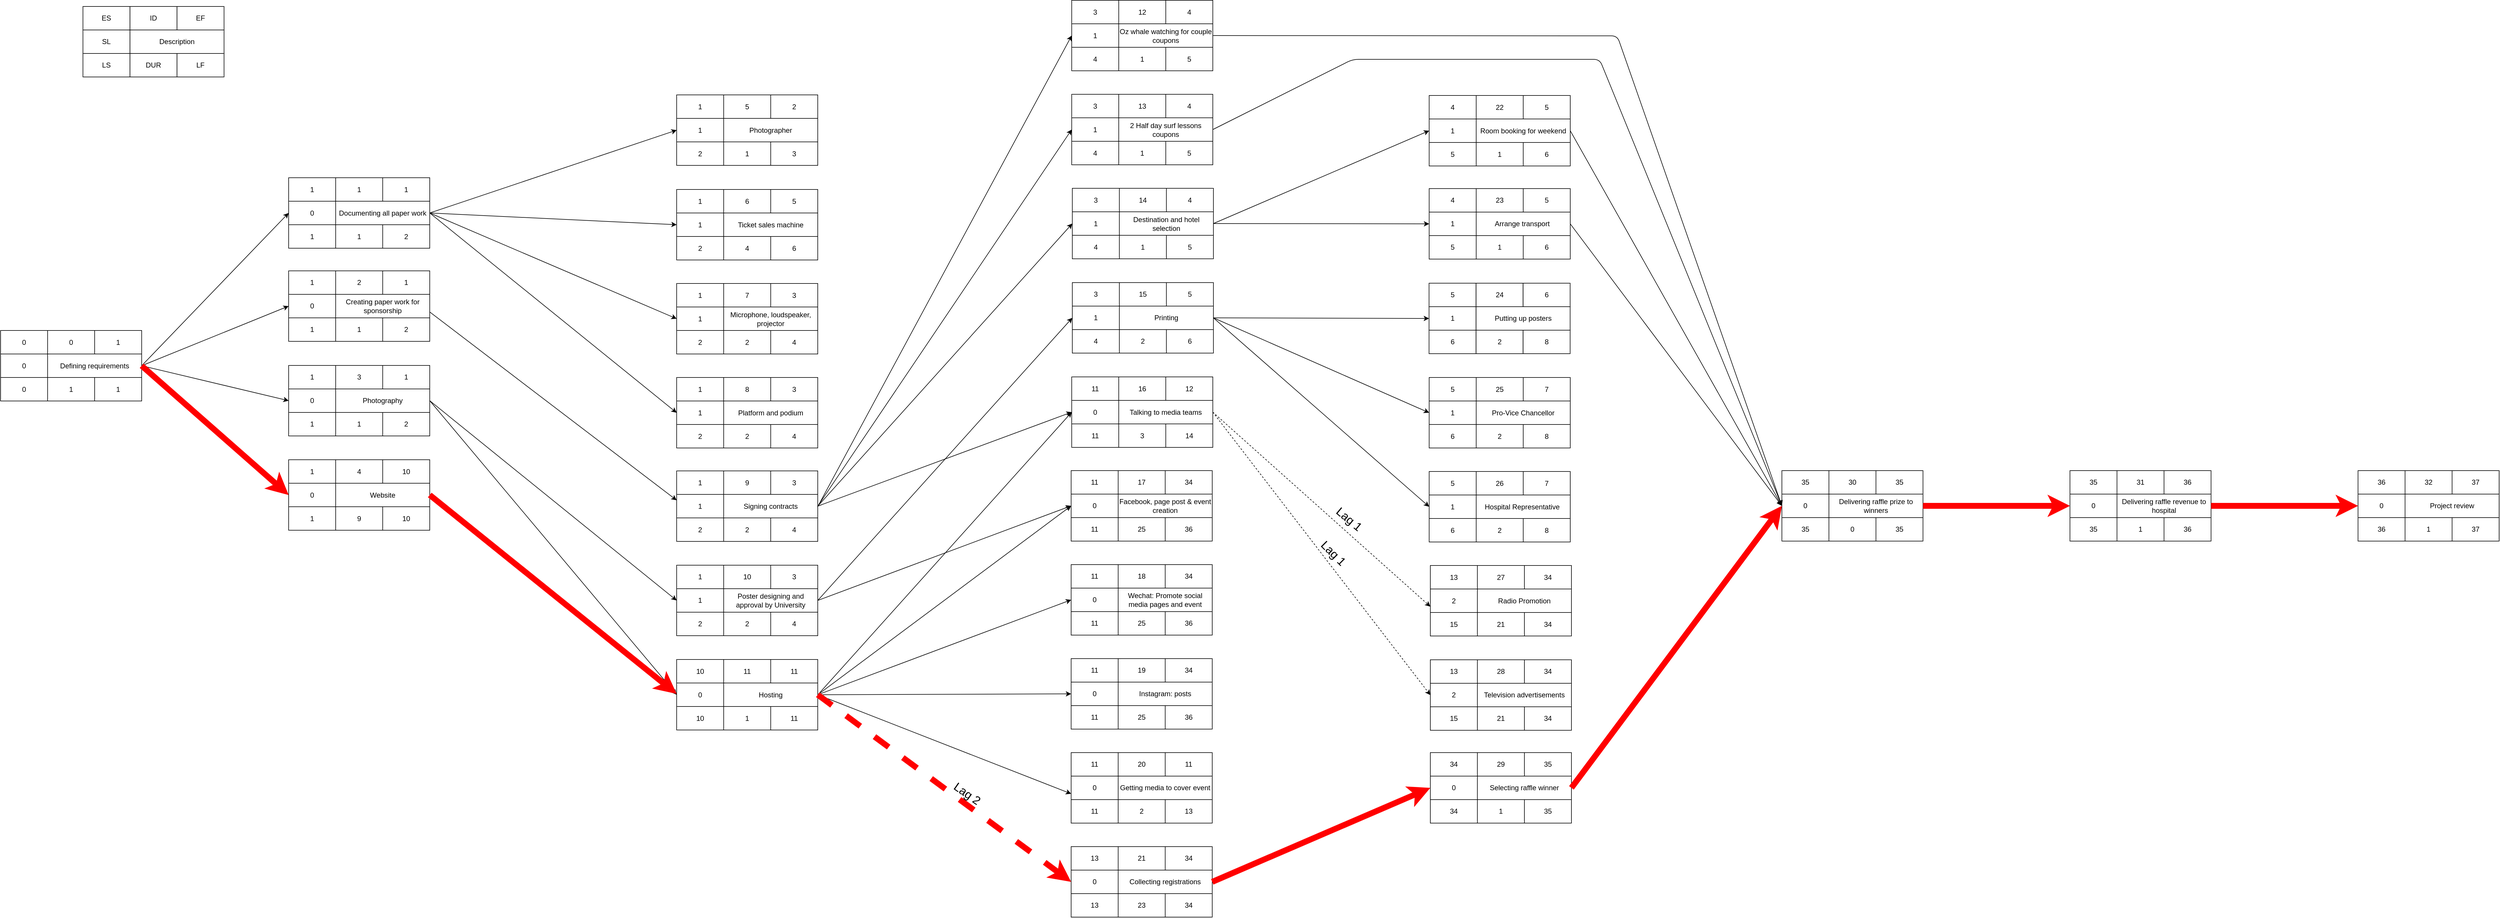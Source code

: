 <mxfile version="10.9.8" type="device"><diagram id="mqHCY33HdIa9-3-HPoFN" name="Page-1"><mxGraphModel dx="8020" dy="4517" grid="1" gridSize="10" guides="1" tooltips="1" connect="1" arrows="1" fold="1" page="1" pageScale="1" pageWidth="1100" pageHeight="850" math="0" shadow="0"><root><mxCell id="0"/><mxCell id="1" parent="0"/><mxCell id="8QOYWgF5K3iKAqY24EWs-1" value="SL" style="rounded=0;whiteSpace=wrap;html=1;" parent="1" vertex="1"><mxGeometry x="-929.9" y="-550" width="80" height="40" as="geometry"/></mxCell><mxCell id="8QOYWgF5K3iKAqY24EWs-9" value="ES" style="rounded=0;whiteSpace=wrap;html=1;" parent="1" vertex="1"><mxGeometry x="-929.9" y="-590" width="80" height="40" as="geometry"/></mxCell><mxCell id="8QOYWgF5K3iKAqY24EWs-10" value="LS" style="rounded=0;whiteSpace=wrap;html=1;" parent="1" vertex="1"><mxGeometry x="-929.9" y="-510" width="80" height="40" as="geometry"/></mxCell><mxCell id="8QOYWgF5K3iKAqY24EWs-11" value="ID" style="rounded=0;whiteSpace=wrap;html=1;" parent="1" vertex="1"><mxGeometry x="-849.9" y="-590" width="80" height="40" as="geometry"/></mxCell><mxCell id="8QOYWgF5K3iKAqY24EWs-12" value="Description" style="rounded=0;whiteSpace=wrap;html=1;" parent="1" vertex="1"><mxGeometry x="-849.9" y="-550" width="160" height="40" as="geometry"/></mxCell><mxCell id="8QOYWgF5K3iKAqY24EWs-13" value="DUR" style="rounded=0;whiteSpace=wrap;html=1;" parent="1" vertex="1"><mxGeometry x="-849.9" y="-510" width="80" height="40" as="geometry"/></mxCell><mxCell id="8QOYWgF5K3iKAqY24EWs-14" value="LF" style="rounded=0;whiteSpace=wrap;html=1;" parent="1" vertex="1"><mxGeometry x="-769.9" y="-510" width="80" height="40" as="geometry"/></mxCell><mxCell id="8QOYWgF5K3iKAqY24EWs-16" value="EF" style="rounded=0;whiteSpace=wrap;html=1;" parent="1" vertex="1"><mxGeometry x="-769.9" y="-590" width="80" height="40" as="geometry"/></mxCell><mxCell id="8QOYWgF5K3iKAqY24EWs-20" value="0" style="rounded=0;whiteSpace=wrap;html=1;" parent="1" vertex="1"><mxGeometry x="-580" y="221.5" width="80" height="40" as="geometry"/></mxCell><mxCell id="8QOYWgF5K3iKAqY24EWs-21" value="1" style="rounded=0;whiteSpace=wrap;html=1;" parent="1" vertex="1"><mxGeometry x="-580" y="181.5" width="80" height="40" as="geometry"/></mxCell><mxCell id="8QOYWgF5K3iKAqY24EWs-22" value="1" style="rounded=0;whiteSpace=wrap;html=1;" parent="1" vertex="1"><mxGeometry x="-580" y="261.5" width="80" height="40" as="geometry"/></mxCell><mxCell id="8QOYWgF5K3iKAqY24EWs-23" value="4" style="rounded=0;whiteSpace=wrap;html=1;" parent="1" vertex="1"><mxGeometry x="-500" y="181.5" width="80" height="40" as="geometry"/></mxCell><mxCell id="8QOYWgF5K3iKAqY24EWs-24" value="Website" style="rounded=0;whiteSpace=wrap;html=1;" parent="1" vertex="1"><mxGeometry x="-500" y="221.5" width="160" height="40" as="geometry"/></mxCell><mxCell id="8QOYWgF5K3iKAqY24EWs-25" value="9" style="rounded=0;whiteSpace=wrap;html=1;" parent="1" vertex="1"><mxGeometry x="-500" y="261.5" width="80" height="40" as="geometry"/></mxCell><mxCell id="8QOYWgF5K3iKAqY24EWs-26" value="10" style="rounded=0;whiteSpace=wrap;html=1;" parent="1" vertex="1"><mxGeometry x="-420" y="261.5" width="80" height="40" as="geometry"/></mxCell><mxCell id="8QOYWgF5K3iKAqY24EWs-27" value="10" style="rounded=0;whiteSpace=wrap;html=1;" parent="1" vertex="1"><mxGeometry x="-420" y="181.5" width="80" height="40" as="geometry"/></mxCell><mxCell id="8QOYWgF5K3iKAqY24EWs-28" value="0" style="rounded=0;whiteSpace=wrap;html=1;" parent="1" vertex="1"><mxGeometry x="-580" y="61" width="80" height="40" as="geometry"/></mxCell><mxCell id="8QOYWgF5K3iKAqY24EWs-29" value="1" style="rounded=0;whiteSpace=wrap;html=1;" parent="1" vertex="1"><mxGeometry x="-580" y="21" width="80" height="40" as="geometry"/></mxCell><mxCell id="8QOYWgF5K3iKAqY24EWs-30" value="1" style="rounded=0;whiteSpace=wrap;html=1;" parent="1" vertex="1"><mxGeometry x="-580" y="101" width="80" height="40" as="geometry"/></mxCell><mxCell id="8QOYWgF5K3iKAqY24EWs-31" value="3" style="rounded=0;whiteSpace=wrap;html=1;" parent="1" vertex="1"><mxGeometry x="-500" y="21" width="80" height="40" as="geometry"/></mxCell><mxCell id="8QOYWgF5K3iKAqY24EWs-32" value="Photography" style="rounded=0;whiteSpace=wrap;html=1;" parent="1" vertex="1"><mxGeometry x="-500" y="61" width="160" height="40" as="geometry"/></mxCell><mxCell id="8QOYWgF5K3iKAqY24EWs-33" value="1" style="rounded=0;whiteSpace=wrap;html=1;" parent="1" vertex="1"><mxGeometry x="-500" y="101" width="80" height="40" as="geometry"/></mxCell><mxCell id="8QOYWgF5K3iKAqY24EWs-34" value="2" style="rounded=0;whiteSpace=wrap;html=1;" parent="1" vertex="1"><mxGeometry x="-420" y="101" width="80" height="40" as="geometry"/></mxCell><mxCell id="8QOYWgF5K3iKAqY24EWs-35" value="1" style="rounded=0;whiteSpace=wrap;html=1;" parent="1" vertex="1"><mxGeometry x="-420" y="21" width="80" height="40" as="geometry"/></mxCell><mxCell id="8QOYWgF5K3iKAqY24EWs-36" value="0" style="rounded=0;whiteSpace=wrap;html=1;" parent="1" vertex="1"><mxGeometry x="80" y="561.5" width="80" height="40" as="geometry"/></mxCell><mxCell id="8QOYWgF5K3iKAqY24EWs-37" value="10" style="rounded=0;whiteSpace=wrap;html=1;" parent="1" vertex="1"><mxGeometry x="80" y="521.5" width="80" height="40" as="geometry"/></mxCell><mxCell id="8QOYWgF5K3iKAqY24EWs-38" value="10" style="rounded=0;whiteSpace=wrap;html=1;" parent="1" vertex="1"><mxGeometry x="80" y="601.5" width="80" height="40" as="geometry"/></mxCell><mxCell id="8QOYWgF5K3iKAqY24EWs-39" value="11" style="rounded=0;whiteSpace=wrap;html=1;" parent="1" vertex="1"><mxGeometry x="160" y="521.5" width="80" height="40" as="geometry"/></mxCell><mxCell id="8QOYWgF5K3iKAqY24EWs-40" value="Hosting" style="rounded=0;whiteSpace=wrap;html=1;" parent="1" vertex="1"><mxGeometry x="160" y="561.5" width="160" height="40" as="geometry"/></mxCell><mxCell id="8QOYWgF5K3iKAqY24EWs-41" value="1" style="rounded=0;whiteSpace=wrap;html=1;" parent="1" vertex="1"><mxGeometry x="160" y="601.5" width="80" height="40" as="geometry"/></mxCell><mxCell id="8QOYWgF5K3iKAqY24EWs-42" value="11" style="rounded=0;whiteSpace=wrap;html=1;" parent="1" vertex="1"><mxGeometry x="240" y="601.5" width="80" height="40" as="geometry"/></mxCell><mxCell id="8QOYWgF5K3iKAqY24EWs-43" value="11" style="rounded=0;whiteSpace=wrap;html=1;" parent="1" vertex="1"><mxGeometry x="240" y="521.5" width="80" height="40" as="geometry"/></mxCell><mxCell id="8QOYWgF5K3iKAqY24EWs-47" value="1" style="rounded=0;whiteSpace=wrap;html=1;" parent="1" vertex="1"><mxGeometry x="80" y="401" width="80" height="40" as="geometry"/></mxCell><mxCell id="8QOYWgF5K3iKAqY24EWs-48" value="1" style="rounded=0;whiteSpace=wrap;html=1;" parent="1" vertex="1"><mxGeometry x="80" y="361" width="80" height="40" as="geometry"/></mxCell><mxCell id="8QOYWgF5K3iKAqY24EWs-49" value="2" style="rounded=0;whiteSpace=wrap;html=1;" parent="1" vertex="1"><mxGeometry x="80" y="441" width="80" height="40" as="geometry"/></mxCell><mxCell id="8QOYWgF5K3iKAqY24EWs-50" value="10" style="rounded=0;whiteSpace=wrap;html=1;" parent="1" vertex="1"><mxGeometry x="160" y="361" width="80" height="40" as="geometry"/></mxCell><mxCell id="8QOYWgF5K3iKAqY24EWs-51" value="Poster designing and approval by University" style="rounded=0;whiteSpace=wrap;html=1;" parent="1" vertex="1"><mxGeometry x="160" y="401" width="160" height="40" as="geometry"/></mxCell><mxCell id="8QOYWgF5K3iKAqY24EWs-52" value="2" style="rounded=0;whiteSpace=wrap;html=1;" parent="1" vertex="1"><mxGeometry x="160" y="441" width="80" height="40" as="geometry"/></mxCell><mxCell id="8QOYWgF5K3iKAqY24EWs-53" value="4" style="rounded=0;whiteSpace=wrap;html=1;" parent="1" vertex="1"><mxGeometry x="240" y="441" width="80" height="40" as="geometry"/></mxCell><mxCell id="8QOYWgF5K3iKAqY24EWs-54" value="3" style="rounded=0;whiteSpace=wrap;html=1;" parent="1" vertex="1"><mxGeometry x="240" y="361" width="80" height="40" as="geometry"/></mxCell><mxCell id="8QOYWgF5K3iKAqY24EWs-57" value="1" style="rounded=0;whiteSpace=wrap;html=1;" parent="1" vertex="1"><mxGeometry x="753" y="-80" width="80" height="40" as="geometry"/></mxCell><mxCell id="8QOYWgF5K3iKAqY24EWs-58" value="3" style="rounded=0;whiteSpace=wrap;html=1;" parent="1" vertex="1"><mxGeometry x="753" y="-120" width="80" height="40" as="geometry"/></mxCell><mxCell id="8QOYWgF5K3iKAqY24EWs-59" value="4" style="rounded=0;whiteSpace=wrap;html=1;" parent="1" vertex="1"><mxGeometry x="753" y="-40" width="80" height="40" as="geometry"/></mxCell><mxCell id="8QOYWgF5K3iKAqY24EWs-60" value="15" style="rounded=0;whiteSpace=wrap;html=1;" parent="1" vertex="1"><mxGeometry x="833" y="-120" width="80" height="40" as="geometry"/></mxCell><mxCell id="8QOYWgF5K3iKAqY24EWs-61" value="Printing" style="rounded=0;whiteSpace=wrap;html=1;" parent="1" vertex="1"><mxGeometry x="833" y="-80" width="160" height="40" as="geometry"/></mxCell><mxCell id="8QOYWgF5K3iKAqY24EWs-62" value="2" style="rounded=0;whiteSpace=wrap;html=1;" parent="1" vertex="1"><mxGeometry x="833" y="-40" width="80" height="40" as="geometry"/></mxCell><mxCell id="8QOYWgF5K3iKAqY24EWs-63" value="6" style="rounded=0;whiteSpace=wrap;html=1;" parent="1" vertex="1"><mxGeometry x="913" y="-40" width="80" height="40" as="geometry"/></mxCell><mxCell id="8QOYWgF5K3iKAqY24EWs-64" value="5" style="rounded=0;whiteSpace=wrap;html=1;" parent="1" vertex="1"><mxGeometry x="913" y="-120" width="80" height="40" as="geometry"/></mxCell><mxCell id="8QOYWgF5K3iKAqY24EWs-69" value="" style="endArrow=classic;html=1;exitX=1;exitY=0.5;exitDx=0;exitDy=0;entryX=0;entryY=0.5;entryDx=0;entryDy=0;" parent="1" source="8QOYWgF5K3iKAqY24EWs-32" target="8QOYWgF5K3iKAqY24EWs-36" edge="1"><mxGeometry width="50" height="50" relative="1" as="geometry"><mxPoint x="-200" y="390" as="sourcePoint"/><mxPoint x="-150" y="340" as="targetPoint"/></mxGeometry></mxCell><mxCell id="8QOYWgF5K3iKAqY24EWs-70" value="1" style="rounded=0;whiteSpace=wrap;html=1;" parent="1" vertex="1"><mxGeometry x="1359.8" y="-79" width="80" height="40" as="geometry"/></mxCell><mxCell id="8QOYWgF5K3iKAqY24EWs-71" value="5" style="rounded=0;whiteSpace=wrap;html=1;" parent="1" vertex="1"><mxGeometry x="1359.8" y="-119" width="80" height="40" as="geometry"/></mxCell><mxCell id="8QOYWgF5K3iKAqY24EWs-72" value="6" style="rounded=0;whiteSpace=wrap;html=1;" parent="1" vertex="1"><mxGeometry x="1359.8" y="-39" width="80" height="40" as="geometry"/></mxCell><mxCell id="8QOYWgF5K3iKAqY24EWs-73" value="24" style="rounded=0;whiteSpace=wrap;html=1;" parent="1" vertex="1"><mxGeometry x="1439.8" y="-119" width="80" height="40" as="geometry"/></mxCell><mxCell id="8QOYWgF5K3iKAqY24EWs-74" value="Putting up posters" style="rounded=0;whiteSpace=wrap;html=1;" parent="1" vertex="1"><mxGeometry x="1439.8" y="-79" width="160" height="40" as="geometry"/></mxCell><mxCell id="8QOYWgF5K3iKAqY24EWs-75" value="2" style="rounded=0;whiteSpace=wrap;html=1;" parent="1" vertex="1"><mxGeometry x="1439.8" y="-39" width="80" height="40" as="geometry"/></mxCell><mxCell id="8QOYWgF5K3iKAqY24EWs-76" value="8" style="rounded=0;whiteSpace=wrap;html=1;" parent="1" vertex="1"><mxGeometry x="1519.8" y="-39" width="80" height="40" as="geometry"/></mxCell><mxCell id="8QOYWgF5K3iKAqY24EWs-77" value="6" style="rounded=0;whiteSpace=wrap;html=1;" parent="1" vertex="1"><mxGeometry x="1519.8" y="-119" width="80" height="40" as="geometry"/></mxCell><mxCell id="8QOYWgF5K3iKAqY24EWs-95" value="0" style="rounded=0;whiteSpace=wrap;html=1;" parent="1" vertex="1"><mxGeometry x="751" y="240" width="80" height="40" as="geometry"/></mxCell><mxCell id="8QOYWgF5K3iKAqY24EWs-96" value="11" style="rounded=0;whiteSpace=wrap;html=1;" parent="1" vertex="1"><mxGeometry x="751" y="200" width="80" height="40" as="geometry"/></mxCell><mxCell id="8QOYWgF5K3iKAqY24EWs-97" value="11" style="rounded=0;whiteSpace=wrap;html=1;" parent="1" vertex="1"><mxGeometry x="751" y="280" width="80" height="40" as="geometry"/></mxCell><mxCell id="8QOYWgF5K3iKAqY24EWs-98" value="17" style="rounded=0;whiteSpace=wrap;html=1;" parent="1" vertex="1"><mxGeometry x="831" y="200" width="80" height="40" as="geometry"/></mxCell><mxCell id="8QOYWgF5K3iKAqY24EWs-99" value="Facebook, page post &amp;amp; event creation" style="rounded=0;whiteSpace=wrap;html=1;" parent="1" vertex="1"><mxGeometry x="831" y="240" width="160" height="40" as="geometry"/></mxCell><mxCell id="8QOYWgF5K3iKAqY24EWs-100" value="25" style="rounded=0;whiteSpace=wrap;html=1;" parent="1" vertex="1"><mxGeometry x="831" y="280" width="80" height="40" as="geometry"/></mxCell><mxCell id="8QOYWgF5K3iKAqY24EWs-101" value="36" style="rounded=0;whiteSpace=wrap;html=1;" parent="1" vertex="1"><mxGeometry x="911" y="280" width="80" height="40" as="geometry"/></mxCell><mxCell id="8QOYWgF5K3iKAqY24EWs-102" value="34" style="rounded=0;whiteSpace=wrap;html=1;" parent="1" vertex="1"><mxGeometry x="911" y="200" width="80" height="40" as="geometry"/></mxCell><mxCell id="8QOYWgF5K3iKAqY24EWs-104" value="0" style="rounded=0;whiteSpace=wrap;html=1;" parent="1" vertex="1"><mxGeometry x="751" y="400" width="80" height="40" as="geometry"/></mxCell><mxCell id="8QOYWgF5K3iKAqY24EWs-105" value="11" style="rounded=0;whiteSpace=wrap;html=1;" parent="1" vertex="1"><mxGeometry x="751" y="360" width="80" height="40" as="geometry"/></mxCell><mxCell id="8QOYWgF5K3iKAqY24EWs-106" value="11" style="rounded=0;whiteSpace=wrap;html=1;" parent="1" vertex="1"><mxGeometry x="751" y="440" width="80" height="40" as="geometry"/></mxCell><mxCell id="8QOYWgF5K3iKAqY24EWs-107" value="18" style="rounded=0;whiteSpace=wrap;html=1;" parent="1" vertex="1"><mxGeometry x="831" y="360" width="80" height="40" as="geometry"/></mxCell><mxCell id="8QOYWgF5K3iKAqY24EWs-108" value="Wechat: Promote social media pages and event" style="rounded=0;whiteSpace=wrap;html=1;" parent="1" vertex="1"><mxGeometry x="831" y="400" width="160" height="40" as="geometry"/></mxCell><mxCell id="8QOYWgF5K3iKAqY24EWs-109" value="25" style="rounded=0;whiteSpace=wrap;html=1;" parent="1" vertex="1"><mxGeometry x="831" y="440" width="80" height="40" as="geometry"/></mxCell><mxCell id="8QOYWgF5K3iKAqY24EWs-110" value="36" style="rounded=0;whiteSpace=wrap;html=1;" parent="1" vertex="1"><mxGeometry x="911" y="440" width="80" height="40" as="geometry"/></mxCell><mxCell id="8QOYWgF5K3iKAqY24EWs-111" value="34" style="rounded=0;whiteSpace=wrap;html=1;" parent="1" vertex="1"><mxGeometry x="911" y="360" width="80" height="40" as="geometry"/></mxCell><mxCell id="8QOYWgF5K3iKAqY24EWs-112" value="0" style="rounded=0;whiteSpace=wrap;html=1;" parent="1" vertex="1"><mxGeometry x="751" y="560" width="80" height="40" as="geometry"/></mxCell><mxCell id="8QOYWgF5K3iKAqY24EWs-113" value="11" style="rounded=0;whiteSpace=wrap;html=1;" parent="1" vertex="1"><mxGeometry x="751" y="520" width="80" height="40" as="geometry"/></mxCell><mxCell id="8QOYWgF5K3iKAqY24EWs-114" value="11" style="rounded=0;whiteSpace=wrap;html=1;" parent="1" vertex="1"><mxGeometry x="751" y="600" width="80" height="40" as="geometry"/></mxCell><mxCell id="8QOYWgF5K3iKAqY24EWs-115" value="19" style="rounded=0;whiteSpace=wrap;html=1;" parent="1" vertex="1"><mxGeometry x="831" y="520" width="80" height="40" as="geometry"/></mxCell><mxCell id="8QOYWgF5K3iKAqY24EWs-116" value="Instagram: posts" style="rounded=0;whiteSpace=wrap;html=1;" parent="1" vertex="1"><mxGeometry x="831" y="560" width="160" height="40" as="geometry"/></mxCell><mxCell id="8QOYWgF5K3iKAqY24EWs-117" value="25" style="rounded=0;whiteSpace=wrap;html=1;" parent="1" vertex="1"><mxGeometry x="831" y="600" width="80" height="40" as="geometry"/></mxCell><mxCell id="8QOYWgF5K3iKAqY24EWs-118" value="36" style="rounded=0;whiteSpace=wrap;html=1;" parent="1" vertex="1"><mxGeometry x="911" y="600" width="80" height="40" as="geometry"/></mxCell><mxCell id="8QOYWgF5K3iKAqY24EWs-119" value="34" style="rounded=0;whiteSpace=wrap;html=1;" parent="1" vertex="1"><mxGeometry x="911" y="520" width="80" height="40" as="geometry"/></mxCell><mxCell id="8QOYWgF5K3iKAqY24EWs-122" value="" style="endArrow=classic;html=1;exitX=1;exitY=0.5;exitDx=0;exitDy=0;entryX=0;entryY=0.5;entryDx=0;entryDy=0;" parent="1" source="8QOYWgF5K3iKAqY24EWs-51" target="8QOYWgF5K3iKAqY24EWs-95" edge="1"><mxGeometry width="50" height="50" relative="1" as="geometry"><mxPoint x="-100" y="710" as="sourcePoint"/><mxPoint x="-50" y="660" as="targetPoint"/></mxGeometry></mxCell><mxCell id="8QOYWgF5K3iKAqY24EWs-123" value="" style="endArrow=classic;html=1;exitX=1;exitY=0.5;exitDx=0;exitDy=0;entryX=0;entryY=0.5;entryDx=0;entryDy=0;" parent="1" source="8QOYWgF5K3iKAqY24EWs-40" target="8QOYWgF5K3iKAqY24EWs-104" edge="1"><mxGeometry width="50" height="50" relative="1" as="geometry"><mxPoint x="-100" y="710" as="sourcePoint"/><mxPoint x="-50" y="660" as="targetPoint"/></mxGeometry></mxCell><mxCell id="8QOYWgF5K3iKAqY24EWs-124" value="" style="endArrow=classic;html=1;exitX=1;exitY=0.5;exitDx=0;exitDy=0;entryX=0;entryY=0.5;entryDx=0;entryDy=0;" parent="1" source="8QOYWgF5K3iKAqY24EWs-40" target="8QOYWgF5K3iKAqY24EWs-112" edge="1"><mxGeometry width="50" height="50" relative="1" as="geometry"><mxPoint x="330" y="270" as="sourcePoint"/><mxPoint x="630" y="590" as="targetPoint"/></mxGeometry></mxCell><mxCell id="8QOYWgF5K3iKAqY24EWs-125" value="2" style="rounded=0;whiteSpace=wrap;html=1;" parent="1" vertex="1"><mxGeometry x="1362" y="401.5" width="80" height="40" as="geometry"/></mxCell><mxCell id="8QOYWgF5K3iKAqY24EWs-126" value="13" style="rounded=0;whiteSpace=wrap;html=1;" parent="1" vertex="1"><mxGeometry x="1362" y="361.5" width="80" height="40" as="geometry"/></mxCell><mxCell id="8QOYWgF5K3iKAqY24EWs-127" value="15" style="rounded=0;whiteSpace=wrap;html=1;" parent="1" vertex="1"><mxGeometry x="1362" y="441.5" width="80" height="40" as="geometry"/></mxCell><mxCell id="8QOYWgF5K3iKAqY24EWs-128" value="27" style="rounded=0;whiteSpace=wrap;html=1;" parent="1" vertex="1"><mxGeometry x="1442" y="361.5" width="80" height="40" as="geometry"/></mxCell><mxCell id="8QOYWgF5K3iKAqY24EWs-129" value="Radio Promotion" style="rounded=0;whiteSpace=wrap;html=1;" parent="1" vertex="1"><mxGeometry x="1442" y="401.5" width="160" height="40" as="geometry"/></mxCell><mxCell id="8QOYWgF5K3iKAqY24EWs-130" value="21" style="rounded=0;whiteSpace=wrap;html=1;" parent="1" vertex="1"><mxGeometry x="1442" y="441.5" width="80" height="40" as="geometry"/></mxCell><mxCell id="8QOYWgF5K3iKAqY24EWs-131" value="34" style="rounded=0;whiteSpace=wrap;html=1;" parent="1" vertex="1"><mxGeometry x="1522" y="441.5" width="80" height="40" as="geometry"/></mxCell><mxCell id="8QOYWgF5K3iKAqY24EWs-132" value="34" style="rounded=0;whiteSpace=wrap;html=1;" parent="1" vertex="1"><mxGeometry x="1522" y="361.5" width="80" height="40" as="geometry"/></mxCell><mxCell id="8QOYWgF5K3iKAqY24EWs-202" value="0" style="rounded=0;whiteSpace=wrap;html=1;" parent="1" vertex="1"><mxGeometry x="-580" y="-258.5" width="80" height="40" as="geometry"/></mxCell><mxCell id="8QOYWgF5K3iKAqY24EWs-203" value="1" style="rounded=0;whiteSpace=wrap;html=1;" parent="1" vertex="1"><mxGeometry x="-580" y="-298.5" width="80" height="40" as="geometry"/></mxCell><mxCell id="8QOYWgF5K3iKAqY24EWs-204" value="1" style="rounded=0;whiteSpace=wrap;html=1;" parent="1" vertex="1"><mxGeometry x="-580" y="-218.5" width="80" height="40" as="geometry"/></mxCell><mxCell id="8QOYWgF5K3iKAqY24EWs-205" value="1" style="rounded=0;whiteSpace=wrap;html=1;" parent="1" vertex="1"><mxGeometry x="-500" y="-298.5" width="80" height="40" as="geometry"/></mxCell><mxCell id="8QOYWgF5K3iKAqY24EWs-206" value="Documenting all paper work" style="rounded=0;whiteSpace=wrap;html=1;" parent="1" vertex="1"><mxGeometry x="-500" y="-258.5" width="160" height="40" as="geometry"/></mxCell><mxCell id="8QOYWgF5K3iKAqY24EWs-207" value="1" style="rounded=0;whiteSpace=wrap;html=1;" parent="1" vertex="1"><mxGeometry x="-500" y="-218.5" width="80" height="40" as="geometry"/></mxCell><mxCell id="8QOYWgF5K3iKAqY24EWs-208" value="2" style="rounded=0;whiteSpace=wrap;html=1;" parent="1" vertex="1"><mxGeometry x="-420" y="-218.5" width="80" height="40" as="geometry"/></mxCell><mxCell id="8QOYWgF5K3iKAqY24EWs-209" value="1" style="rounded=0;whiteSpace=wrap;html=1;" parent="1" vertex="1"><mxGeometry x="-420" y="-298.5" width="80" height="40" as="geometry"/></mxCell><mxCell id="8QOYWgF5K3iKAqY24EWs-210" value="0" style="rounded=0;whiteSpace=wrap;html=1;" parent="1" vertex="1"><mxGeometry x="-580" y="-100" width="80" height="40" as="geometry"/></mxCell><mxCell id="8QOYWgF5K3iKAqY24EWs-211" value="1" style="rounded=0;whiteSpace=wrap;html=1;" parent="1" vertex="1"><mxGeometry x="-580" y="-140" width="80" height="40" as="geometry"/></mxCell><mxCell id="8QOYWgF5K3iKAqY24EWs-212" value="1" style="rounded=0;whiteSpace=wrap;html=1;" parent="1" vertex="1"><mxGeometry x="-580" y="-60" width="80" height="40" as="geometry"/></mxCell><mxCell id="8QOYWgF5K3iKAqY24EWs-213" value="2" style="rounded=0;whiteSpace=wrap;html=1;" parent="1" vertex="1"><mxGeometry x="-500" y="-140" width="80" height="40" as="geometry"/></mxCell><mxCell id="8QOYWgF5K3iKAqY24EWs-214" value="Creating paper work for sponsorship" style="rounded=0;whiteSpace=wrap;html=1;" parent="1" vertex="1"><mxGeometry x="-500" y="-100" width="160" height="40" as="geometry"/></mxCell><mxCell id="8QOYWgF5K3iKAqY24EWs-215" value="1" style="rounded=0;whiteSpace=wrap;html=1;" parent="1" vertex="1"><mxGeometry x="-500" y="-60" width="80" height="40" as="geometry"/></mxCell><mxCell id="8QOYWgF5K3iKAqY24EWs-216" value="2" style="rounded=0;whiteSpace=wrap;html=1;" parent="1" vertex="1"><mxGeometry x="-420" y="-60" width="80" height="40" as="geometry"/></mxCell><mxCell id="8QOYWgF5K3iKAqY24EWs-217" value="1" style="rounded=0;whiteSpace=wrap;html=1;" parent="1" vertex="1"><mxGeometry x="-420" y="-140" width="80" height="40" as="geometry"/></mxCell><mxCell id="8QOYWgF5K3iKAqY24EWs-218" value="1" style="rounded=0;whiteSpace=wrap;html=1;" parent="1" vertex="1"><mxGeometry x="80" y="240.5" width="80" height="40" as="geometry"/></mxCell><mxCell id="8QOYWgF5K3iKAqY24EWs-219" value="1" style="rounded=0;whiteSpace=wrap;html=1;" parent="1" vertex="1"><mxGeometry x="80" y="200.5" width="80" height="40" as="geometry"/></mxCell><mxCell id="8QOYWgF5K3iKAqY24EWs-220" value="2" style="rounded=0;whiteSpace=wrap;html=1;" parent="1" vertex="1"><mxGeometry x="80" y="280.5" width="80" height="40" as="geometry"/></mxCell><mxCell id="8QOYWgF5K3iKAqY24EWs-221" value="9" style="rounded=0;whiteSpace=wrap;html=1;" parent="1" vertex="1"><mxGeometry x="160" y="200.5" width="80" height="40" as="geometry"/></mxCell><mxCell id="8QOYWgF5K3iKAqY24EWs-222" value="Signing contracts" style="rounded=0;whiteSpace=wrap;html=1;" parent="1" vertex="1"><mxGeometry x="160" y="240.5" width="160" height="40" as="geometry"/></mxCell><mxCell id="8QOYWgF5K3iKAqY24EWs-223" value="2" style="rounded=0;whiteSpace=wrap;html=1;" parent="1" vertex="1"><mxGeometry x="160" y="280.5" width="80" height="40" as="geometry"/></mxCell><mxCell id="8QOYWgF5K3iKAqY24EWs-224" value="4" style="rounded=0;whiteSpace=wrap;html=1;" parent="1" vertex="1"><mxGeometry x="240" y="280.5" width="80" height="40" as="geometry"/></mxCell><mxCell id="8QOYWgF5K3iKAqY24EWs-225" value="3" style="rounded=0;whiteSpace=wrap;html=1;" parent="1" vertex="1"><mxGeometry x="240" y="200.5" width="80" height="40" as="geometry"/></mxCell><mxCell id="8QOYWgF5K3iKAqY24EWs-228" value="" style="endArrow=classic;html=1;exitX=1;exitY=0.5;exitDx=0;exitDy=0;entryX=0;entryY=0.5;entryDx=0;entryDy=0;" parent="1" source="8QOYWgF5K3iKAqY24EWs-40" target="8QOYWgF5K3iKAqY24EWs-95" edge="1"><mxGeometry width="50" height="50" relative="1" as="geometry"><mxPoint x="-530" y="990" as="sourcePoint"/><mxPoint x="-480" y="940" as="targetPoint"/></mxGeometry></mxCell><mxCell id="8QOYWgF5K3iKAqY24EWs-246" value="2" style="rounded=0;whiteSpace=wrap;html=1;" parent="1" vertex="1"><mxGeometry x="1362" y="562" width="80" height="40" as="geometry"/></mxCell><mxCell id="8QOYWgF5K3iKAqY24EWs-247" value="13" style="rounded=0;whiteSpace=wrap;html=1;" parent="1" vertex="1"><mxGeometry x="1362" y="522" width="80" height="40" as="geometry"/></mxCell><mxCell id="8QOYWgF5K3iKAqY24EWs-248" value="15" style="rounded=0;whiteSpace=wrap;html=1;" parent="1" vertex="1"><mxGeometry x="1362" y="602" width="80" height="40" as="geometry"/></mxCell><mxCell id="8QOYWgF5K3iKAqY24EWs-249" value="28" style="rounded=0;whiteSpace=wrap;html=1;" parent="1" vertex="1"><mxGeometry x="1442" y="522" width="80" height="40" as="geometry"/></mxCell><mxCell id="8QOYWgF5K3iKAqY24EWs-250" value="Television advertisements" style="rounded=0;whiteSpace=wrap;html=1;" parent="1" vertex="1"><mxGeometry x="1442" y="562" width="160" height="40" as="geometry"/></mxCell><mxCell id="8QOYWgF5K3iKAqY24EWs-251" value="21" style="rounded=0;whiteSpace=wrap;html=1;" parent="1" vertex="1"><mxGeometry x="1442" y="602" width="80" height="40" as="geometry"/></mxCell><mxCell id="8QOYWgF5K3iKAqY24EWs-252" value="34" style="rounded=0;whiteSpace=wrap;html=1;" parent="1" vertex="1"><mxGeometry x="1522" y="602" width="80" height="40" as="geometry"/></mxCell><mxCell id="8QOYWgF5K3iKAqY24EWs-253" value="34" style="rounded=0;whiteSpace=wrap;html=1;" parent="1" vertex="1"><mxGeometry x="1522" y="522" width="80" height="40" as="geometry"/></mxCell><mxCell id="8QOYWgF5K3iKAqY24EWs-255" value="0" style="rounded=0;whiteSpace=wrap;html=1;" parent="1" vertex="1"><mxGeometry x="751" y="720" width="80" height="40" as="geometry"/></mxCell><mxCell id="8QOYWgF5K3iKAqY24EWs-256" value="11" style="rounded=0;whiteSpace=wrap;html=1;" parent="1" vertex="1"><mxGeometry x="751" y="680" width="80" height="40" as="geometry"/></mxCell><mxCell id="8QOYWgF5K3iKAqY24EWs-257" value="11" style="rounded=0;whiteSpace=wrap;html=1;" parent="1" vertex="1"><mxGeometry x="751" y="760" width="80" height="40" as="geometry"/></mxCell><mxCell id="8QOYWgF5K3iKAqY24EWs-258" value="20" style="rounded=0;whiteSpace=wrap;html=1;" parent="1" vertex="1"><mxGeometry x="831" y="680" width="80" height="40" as="geometry"/></mxCell><mxCell id="8QOYWgF5K3iKAqY24EWs-259" value="Getting media to cover event" style="rounded=0;whiteSpace=wrap;html=1;" parent="1" vertex="1"><mxGeometry x="831" y="720" width="160" height="40" as="geometry"/></mxCell><mxCell id="8QOYWgF5K3iKAqY24EWs-260" value="2" style="rounded=0;whiteSpace=wrap;html=1;" parent="1" vertex="1"><mxGeometry x="831" y="760" width="80" height="40" as="geometry"/></mxCell><mxCell id="8QOYWgF5K3iKAqY24EWs-261" value="13" style="rounded=0;whiteSpace=wrap;html=1;" parent="1" vertex="1"><mxGeometry x="911" y="760" width="80" height="40" as="geometry"/></mxCell><mxCell id="8QOYWgF5K3iKAqY24EWs-262" value="11" style="rounded=0;whiteSpace=wrap;html=1;" parent="1" vertex="1"><mxGeometry x="911" y="680" width="80" height="40" as="geometry"/></mxCell><mxCell id="8QOYWgF5K3iKAqY24EWs-263" value="" style="endArrow=classic;html=1;exitX=1;exitY=0.5;exitDx=0;exitDy=0;entryX=0;entryY=0.75;entryDx=0;entryDy=0;" parent="1" source="8QOYWgF5K3iKAqY24EWs-40" target="8QOYWgF5K3iKAqY24EWs-255" edge="1"><mxGeometry width="50" height="50" relative="1" as="geometry"><mxPoint x="-540" y="1190" as="sourcePoint"/><mxPoint x="-490" y="1140" as="targetPoint"/></mxGeometry></mxCell><mxCell id="8QOYWgF5K3iKAqY24EWs-264" value="1" style="rounded=0;whiteSpace=wrap;html=1;" parent="1" vertex="1"><mxGeometry x="80" y="81.5" width="80" height="40" as="geometry"/></mxCell><mxCell id="8QOYWgF5K3iKAqY24EWs-265" value="1" style="rounded=0;whiteSpace=wrap;html=1;" parent="1" vertex="1"><mxGeometry x="80" y="41.5" width="80" height="40" as="geometry"/></mxCell><mxCell id="8QOYWgF5K3iKAqY24EWs-266" value="2" style="rounded=0;whiteSpace=wrap;html=1;" parent="1" vertex="1"><mxGeometry x="80" y="121.5" width="80" height="40" as="geometry"/></mxCell><mxCell id="8QOYWgF5K3iKAqY24EWs-267" value="8" style="rounded=0;whiteSpace=wrap;html=1;" parent="1" vertex="1"><mxGeometry x="160" y="41.5" width="80" height="40" as="geometry"/></mxCell><mxCell id="8QOYWgF5K3iKAqY24EWs-268" value="Platform and podium" style="rounded=0;whiteSpace=wrap;html=1;" parent="1" vertex="1"><mxGeometry x="160" y="81.5" width="160" height="40" as="geometry"/></mxCell><mxCell id="8QOYWgF5K3iKAqY24EWs-269" value="2" style="rounded=0;whiteSpace=wrap;html=1;" parent="1" vertex="1"><mxGeometry x="160" y="121.5" width="80" height="40" as="geometry"/></mxCell><mxCell id="8QOYWgF5K3iKAqY24EWs-270" value="4" style="rounded=0;whiteSpace=wrap;html=1;" parent="1" vertex="1"><mxGeometry x="240" y="121.5" width="80" height="40" as="geometry"/></mxCell><mxCell id="8QOYWgF5K3iKAqY24EWs-271" value="3" style="rounded=0;whiteSpace=wrap;html=1;" parent="1" vertex="1"><mxGeometry x="240" y="41.5" width="80" height="40" as="geometry"/></mxCell><mxCell id="8QOYWgF5K3iKAqY24EWs-281" value="1" style="rounded=0;whiteSpace=wrap;html=1;" parent="1" vertex="1"><mxGeometry x="80" y="-78.5" width="80" height="40" as="geometry"/></mxCell><mxCell id="8QOYWgF5K3iKAqY24EWs-282" value="1" style="rounded=0;whiteSpace=wrap;html=1;" parent="1" vertex="1"><mxGeometry x="80" y="-118.5" width="80" height="40" as="geometry"/></mxCell><mxCell id="8QOYWgF5K3iKAqY24EWs-283" value="2" style="rounded=0;whiteSpace=wrap;html=1;" parent="1" vertex="1"><mxGeometry x="80" y="-38.5" width="80" height="40" as="geometry"/></mxCell><mxCell id="8QOYWgF5K3iKAqY24EWs-284" value="7" style="rounded=0;whiteSpace=wrap;html=1;" parent="1" vertex="1"><mxGeometry x="160" y="-118.5" width="80" height="40" as="geometry"/></mxCell><mxCell id="8QOYWgF5K3iKAqY24EWs-285" value="Microphone, loudspeaker, projector" style="rounded=0;whiteSpace=wrap;html=1;" parent="1" vertex="1"><mxGeometry x="160" y="-78.5" width="160" height="40" as="geometry"/></mxCell><mxCell id="8QOYWgF5K3iKAqY24EWs-286" value="2" style="rounded=0;whiteSpace=wrap;html=1;" parent="1" vertex="1"><mxGeometry x="160" y="-38.5" width="80" height="40" as="geometry"/></mxCell><mxCell id="8QOYWgF5K3iKAqY24EWs-287" value="4" style="rounded=0;whiteSpace=wrap;html=1;" parent="1" vertex="1"><mxGeometry x="240" y="-38.5" width="80" height="40" as="geometry"/></mxCell><mxCell id="8QOYWgF5K3iKAqY24EWs-288" value="3" style="rounded=0;whiteSpace=wrap;html=1;" parent="1" vertex="1"><mxGeometry x="240" y="-118.5" width="80" height="40" as="geometry"/></mxCell><mxCell id="8QOYWgF5K3iKAqY24EWs-289" value="1" style="rounded=0;whiteSpace=wrap;html=1;" parent="1" vertex="1"><mxGeometry x="80" y="-238.5" width="80" height="40" as="geometry"/></mxCell><mxCell id="8QOYWgF5K3iKAqY24EWs-290" value="1" style="rounded=0;whiteSpace=wrap;html=1;" parent="1" vertex="1"><mxGeometry x="80" y="-278.5" width="80" height="40" as="geometry"/></mxCell><mxCell id="8QOYWgF5K3iKAqY24EWs-291" value="2" style="rounded=0;whiteSpace=wrap;html=1;" parent="1" vertex="1"><mxGeometry x="80" y="-198.5" width="80" height="40" as="geometry"/></mxCell><mxCell id="8QOYWgF5K3iKAqY24EWs-292" value="6" style="rounded=0;whiteSpace=wrap;html=1;" parent="1" vertex="1"><mxGeometry x="160" y="-278.5" width="80" height="40" as="geometry"/></mxCell><mxCell id="8QOYWgF5K3iKAqY24EWs-293" value="Ticket sales machine" style="rounded=0;whiteSpace=wrap;html=1;" parent="1" vertex="1"><mxGeometry x="160" y="-238.5" width="160" height="40" as="geometry"/></mxCell><mxCell id="8QOYWgF5K3iKAqY24EWs-294" value="4" style="rounded=0;whiteSpace=wrap;html=1;" parent="1" vertex="1"><mxGeometry x="160" y="-198.5" width="80" height="40" as="geometry"/></mxCell><mxCell id="8QOYWgF5K3iKAqY24EWs-295" value="6" style="rounded=0;whiteSpace=wrap;html=1;" parent="1" vertex="1"><mxGeometry x="240" y="-198.5" width="80" height="40" as="geometry"/></mxCell><mxCell id="8QOYWgF5K3iKAqY24EWs-296" value="5" style="rounded=0;whiteSpace=wrap;html=1;" parent="1" vertex="1"><mxGeometry x="240" y="-278.5" width="80" height="40" as="geometry"/></mxCell><mxCell id="8QOYWgF5K3iKAqY24EWs-297" value="" style="endArrow=classic;html=1;exitX=1;exitY=0.5;exitDx=0;exitDy=0;entryX=0;entryY=0.5;entryDx=0;entryDy=0;" parent="1" source="8QOYWgF5K3iKAqY24EWs-206" target="8QOYWgF5K3iKAqY24EWs-289" edge="1"><mxGeometry width="50" height="50" relative="1" as="geometry"><mxPoint x="-540" y="1190" as="sourcePoint"/><mxPoint x="-490" y="1140" as="targetPoint"/></mxGeometry></mxCell><mxCell id="8QOYWgF5K3iKAqY24EWs-298" value="" style="endArrow=classic;html=1;exitX=1;exitY=0.5;exitDx=0;exitDy=0;entryX=0;entryY=0.5;entryDx=0;entryDy=0;" parent="1" source="8QOYWgF5K3iKAqY24EWs-206" target="8QOYWgF5K3iKAqY24EWs-281" edge="1"><mxGeometry width="50" height="50" relative="1" as="geometry"><mxPoint x="50" y="-210" as="sourcePoint"/><mxPoint x="90" y="-530" as="targetPoint"/></mxGeometry></mxCell><mxCell id="8QOYWgF5K3iKAqY24EWs-300" value="1" style="rounded=0;whiteSpace=wrap;html=1;" parent="1" vertex="1"><mxGeometry x="80" y="-399.5" width="80" height="40" as="geometry"/></mxCell><mxCell id="8QOYWgF5K3iKAqY24EWs-301" value="1" style="rounded=0;whiteSpace=wrap;html=1;" parent="1" vertex="1"><mxGeometry x="80" y="-439.5" width="80" height="40" as="geometry"/></mxCell><mxCell id="8QOYWgF5K3iKAqY24EWs-302" value="2" style="rounded=0;whiteSpace=wrap;html=1;" parent="1" vertex="1"><mxGeometry x="80" y="-359.5" width="80" height="40" as="geometry"/></mxCell><mxCell id="8QOYWgF5K3iKAqY24EWs-303" value="5" style="rounded=0;whiteSpace=wrap;html=1;" parent="1" vertex="1"><mxGeometry x="160" y="-439.5" width="80" height="40" as="geometry"/></mxCell><mxCell id="8QOYWgF5K3iKAqY24EWs-304" value="Photographer" style="rounded=0;whiteSpace=wrap;html=1;" parent="1" vertex="1"><mxGeometry x="160" y="-399.5" width="160" height="40" as="geometry"/></mxCell><mxCell id="8QOYWgF5K3iKAqY24EWs-305" value="1" style="rounded=0;whiteSpace=wrap;html=1;" parent="1" vertex="1"><mxGeometry x="160" y="-359.5" width="80" height="40" as="geometry"/></mxCell><mxCell id="8QOYWgF5K3iKAqY24EWs-306" value="3" style="rounded=0;whiteSpace=wrap;html=1;" parent="1" vertex="1"><mxGeometry x="240" y="-359.5" width="80" height="40" as="geometry"/></mxCell><mxCell id="8QOYWgF5K3iKAqY24EWs-307" value="2" style="rounded=0;whiteSpace=wrap;html=1;" parent="1" vertex="1"><mxGeometry x="240" y="-439.5" width="80" height="40" as="geometry"/></mxCell><mxCell id="8QOYWgF5K3iKAqY24EWs-308" value="" style="endArrow=classic;html=1;exitX=1;exitY=0.5;exitDx=0;exitDy=0;entryX=0;entryY=0.5;entryDx=0;entryDy=0;" parent="1" source="8QOYWgF5K3iKAqY24EWs-206" target="8QOYWgF5K3iKAqY24EWs-300" edge="1"><mxGeometry width="50" height="50" relative="1" as="geometry"><mxPoint x="50" y="-210" as="sourcePoint"/><mxPoint x="90" y="-530" as="targetPoint"/></mxGeometry></mxCell><mxCell id="8QOYWgF5K3iKAqY24EWs-309" value="1" style="rounded=0;whiteSpace=wrap;html=1;" parent="1" vertex="1"><mxGeometry x="753" y="-240.5" width="80" height="40" as="geometry"/></mxCell><mxCell id="8QOYWgF5K3iKAqY24EWs-310" value="3" style="rounded=0;whiteSpace=wrap;html=1;" parent="1" vertex="1"><mxGeometry x="753" y="-280.5" width="80" height="40" as="geometry"/></mxCell><mxCell id="8QOYWgF5K3iKAqY24EWs-311" value="4" style="rounded=0;whiteSpace=wrap;html=1;" parent="1" vertex="1"><mxGeometry x="753" y="-200.5" width="80" height="40" as="geometry"/></mxCell><mxCell id="8QOYWgF5K3iKAqY24EWs-312" value="14" style="rounded=0;whiteSpace=wrap;html=1;" parent="1" vertex="1"><mxGeometry x="833" y="-280.5" width="80" height="40" as="geometry"/></mxCell><mxCell id="8QOYWgF5K3iKAqY24EWs-313" value="Destination and hotel selection" style="rounded=0;whiteSpace=wrap;html=1;" parent="1" vertex="1"><mxGeometry x="833" y="-240.5" width="160" height="40" as="geometry"/></mxCell><mxCell id="8QOYWgF5K3iKAqY24EWs-314" value="1" style="rounded=0;whiteSpace=wrap;html=1;" parent="1" vertex="1"><mxGeometry x="833" y="-200.5" width="80" height="40" as="geometry"/></mxCell><mxCell id="8QOYWgF5K3iKAqY24EWs-315" value="5" style="rounded=0;whiteSpace=wrap;html=1;" parent="1" vertex="1"><mxGeometry x="913" y="-200.5" width="80" height="40" as="geometry"/></mxCell><mxCell id="8QOYWgF5K3iKAqY24EWs-316" value="4" style="rounded=0;whiteSpace=wrap;html=1;" parent="1" vertex="1"><mxGeometry x="913" y="-280.5" width="80" height="40" as="geometry"/></mxCell><mxCell id="8QOYWgF5K3iKAqY24EWs-317" value="1" style="rounded=0;whiteSpace=wrap;html=1;" parent="1" vertex="1"><mxGeometry x="752" y="-400.5" width="80" height="40" as="geometry"/></mxCell><mxCell id="8QOYWgF5K3iKAqY24EWs-318" value="3" style="rounded=0;whiteSpace=wrap;html=1;" parent="1" vertex="1"><mxGeometry x="752" y="-440.5" width="80" height="40" as="geometry"/></mxCell><mxCell id="8QOYWgF5K3iKAqY24EWs-319" value="4" style="rounded=0;whiteSpace=wrap;html=1;" parent="1" vertex="1"><mxGeometry x="752" y="-360.5" width="80" height="40" as="geometry"/></mxCell><mxCell id="8QOYWgF5K3iKAqY24EWs-320" value="13" style="rounded=0;whiteSpace=wrap;html=1;" parent="1" vertex="1"><mxGeometry x="832" y="-440.5" width="80" height="40" as="geometry"/></mxCell><mxCell id="8QOYWgF5K3iKAqY24EWs-321" value="2 Half day surf lessons coupons" style="rounded=0;whiteSpace=wrap;html=1;" parent="1" vertex="1"><mxGeometry x="832" y="-400.5" width="160" height="40" as="geometry"/></mxCell><mxCell id="8QOYWgF5K3iKAqY24EWs-322" value="1" style="rounded=0;whiteSpace=wrap;html=1;" parent="1" vertex="1"><mxGeometry x="832" y="-360.5" width="80" height="40" as="geometry"/></mxCell><mxCell id="8QOYWgF5K3iKAqY24EWs-323" value="5" style="rounded=0;whiteSpace=wrap;html=1;" parent="1" vertex="1"><mxGeometry x="912" y="-360.5" width="80" height="40" as="geometry"/></mxCell><mxCell id="8QOYWgF5K3iKAqY24EWs-324" value="4" style="rounded=0;whiteSpace=wrap;html=1;" parent="1" vertex="1"><mxGeometry x="912" y="-440.5" width="80" height="40" as="geometry"/></mxCell><mxCell id="8QOYWgF5K3iKAqY24EWs-325" value="1" style="rounded=0;whiteSpace=wrap;html=1;" parent="1" vertex="1"><mxGeometry x="752" y="-560.5" width="80" height="40" as="geometry"/></mxCell><mxCell id="8QOYWgF5K3iKAqY24EWs-326" value="3" style="rounded=0;whiteSpace=wrap;html=1;" parent="1" vertex="1"><mxGeometry x="752" y="-600.5" width="80" height="40" as="geometry"/></mxCell><mxCell id="8QOYWgF5K3iKAqY24EWs-327" value="4" style="rounded=0;whiteSpace=wrap;html=1;" parent="1" vertex="1"><mxGeometry x="752" y="-520.5" width="80" height="40" as="geometry"/></mxCell><mxCell id="8QOYWgF5K3iKAqY24EWs-328" value="12" style="rounded=0;whiteSpace=wrap;html=1;" parent="1" vertex="1"><mxGeometry x="832" y="-600.5" width="80" height="40" as="geometry"/></mxCell><mxCell id="8QOYWgF5K3iKAqY24EWs-329" value="Oz whale watching for couple coupons" style="rounded=0;whiteSpace=wrap;html=1;" parent="1" vertex="1"><mxGeometry x="832" y="-560.5" width="160" height="40" as="geometry"/></mxCell><mxCell id="8QOYWgF5K3iKAqY24EWs-330" value="1" style="rounded=0;whiteSpace=wrap;html=1;" parent="1" vertex="1"><mxGeometry x="832" y="-520.5" width="80" height="40" as="geometry"/></mxCell><mxCell id="8QOYWgF5K3iKAqY24EWs-331" value="5" style="rounded=0;whiteSpace=wrap;html=1;" parent="1" vertex="1"><mxGeometry x="912" y="-520.5" width="80" height="40" as="geometry"/></mxCell><mxCell id="8QOYWgF5K3iKAqY24EWs-332" value="4" style="rounded=0;whiteSpace=wrap;html=1;" parent="1" vertex="1"><mxGeometry x="912" y="-600.5" width="80" height="40" as="geometry"/></mxCell><mxCell id="8QOYWgF5K3iKAqY24EWs-333" value="1" style="rounded=0;whiteSpace=wrap;html=1;" parent="1" vertex="1"><mxGeometry x="1360" y="-398.5" width="80" height="40" as="geometry"/></mxCell><mxCell id="8QOYWgF5K3iKAqY24EWs-334" value="4" style="rounded=0;whiteSpace=wrap;html=1;" parent="1" vertex="1"><mxGeometry x="1360" y="-438.5" width="80" height="40" as="geometry"/></mxCell><mxCell id="8QOYWgF5K3iKAqY24EWs-335" value="5" style="rounded=0;whiteSpace=wrap;html=1;" parent="1" vertex="1"><mxGeometry x="1360" y="-358.5" width="80" height="40" as="geometry"/></mxCell><mxCell id="8QOYWgF5K3iKAqY24EWs-336" value="22" style="rounded=0;whiteSpace=wrap;html=1;" parent="1" vertex="1"><mxGeometry x="1440" y="-438.5" width="80" height="40" as="geometry"/></mxCell><mxCell id="8QOYWgF5K3iKAqY24EWs-337" value="Room booking for weekend" style="rounded=0;whiteSpace=wrap;html=1;" parent="1" vertex="1"><mxGeometry x="1440" y="-398.5" width="160" height="40" as="geometry"/></mxCell><mxCell id="8QOYWgF5K3iKAqY24EWs-338" value="1" style="rounded=0;whiteSpace=wrap;html=1;" parent="1" vertex="1"><mxGeometry x="1440" y="-358.5" width="80" height="40" as="geometry"/></mxCell><mxCell id="8QOYWgF5K3iKAqY24EWs-339" value="6" style="rounded=0;whiteSpace=wrap;html=1;" parent="1" vertex="1"><mxGeometry x="1520" y="-358.5" width="80" height="40" as="geometry"/></mxCell><mxCell id="8QOYWgF5K3iKAqY24EWs-340" value="5" style="rounded=0;whiteSpace=wrap;html=1;" parent="1" vertex="1"><mxGeometry x="1520" y="-438.5" width="80" height="40" as="geometry"/></mxCell><mxCell id="8QOYWgF5K3iKAqY24EWs-341" value="1" style="rounded=0;whiteSpace=wrap;html=1;" parent="1" vertex="1"><mxGeometry x="1360" y="-240" width="80" height="40" as="geometry"/></mxCell><mxCell id="8QOYWgF5K3iKAqY24EWs-342" value="4" style="rounded=0;whiteSpace=wrap;html=1;" parent="1" vertex="1"><mxGeometry x="1360" y="-280" width="80" height="40" as="geometry"/></mxCell><mxCell id="8QOYWgF5K3iKAqY24EWs-343" value="5" style="rounded=0;whiteSpace=wrap;html=1;" parent="1" vertex="1"><mxGeometry x="1360" y="-200" width="80" height="40" as="geometry"/></mxCell><mxCell id="8QOYWgF5K3iKAqY24EWs-344" value="23" style="rounded=0;whiteSpace=wrap;html=1;" parent="1" vertex="1"><mxGeometry x="1440" y="-280" width="80" height="40" as="geometry"/></mxCell><mxCell id="8QOYWgF5K3iKAqY24EWs-345" value="Arrange transport&amp;nbsp;" style="rounded=0;whiteSpace=wrap;html=1;" parent="1" vertex="1"><mxGeometry x="1440" y="-240" width="160" height="40" as="geometry"/></mxCell><mxCell id="8QOYWgF5K3iKAqY24EWs-346" value="1" style="rounded=0;whiteSpace=wrap;html=1;" parent="1" vertex="1"><mxGeometry x="1440" y="-200" width="80" height="40" as="geometry"/></mxCell><mxCell id="8QOYWgF5K3iKAqY24EWs-347" value="6" style="rounded=0;whiteSpace=wrap;html=1;" parent="1" vertex="1"><mxGeometry x="1520" y="-200" width="80" height="40" as="geometry"/></mxCell><mxCell id="8QOYWgF5K3iKAqY24EWs-348" value="5" style="rounded=0;whiteSpace=wrap;html=1;" parent="1" vertex="1"><mxGeometry x="1520" y="-280" width="80" height="40" as="geometry"/></mxCell><mxCell id="8QOYWgF5K3iKAqY24EWs-349" value="" style="endArrow=classic;html=1;exitX=1;exitY=0.5;exitDx=0;exitDy=0;entryX=0;entryY=0.5;entryDx=0;entryDy=0;" parent="1" source="8QOYWgF5K3iKAqY24EWs-313" target="8QOYWgF5K3iKAqY24EWs-341" edge="1"><mxGeometry width="50" height="50" relative="1" as="geometry"><mxPoint x="330" y="-51" as="sourcePoint"/><mxPoint x="370" y="110" as="targetPoint"/></mxGeometry></mxCell><mxCell id="8QOYWgF5K3iKAqY24EWs-350" value="" style="endArrow=classic;html=1;exitX=1;exitY=0.5;exitDx=0;exitDy=0;entryX=0;entryY=0.5;entryDx=0;entryDy=0;" parent="1" source="8QOYWgF5K3iKAqY24EWs-313" target="8QOYWgF5K3iKAqY24EWs-333" edge="1"><mxGeometry width="50" height="50" relative="1" as="geometry"><mxPoint x="610" y="-51" as="sourcePoint"/><mxPoint x="1250" y="-360" as="targetPoint"/></mxGeometry></mxCell><mxCell id="8QOYWgF5K3iKAqY24EWs-370" value="" style="endArrow=classic;html=1;exitX=1;exitY=0.5;exitDx=0;exitDy=0;entryX=0;entryY=0.5;entryDx=0;entryDy=0;" parent="1" source="8QOYWgF5K3iKAqY24EWs-222" target="8QOYWgF5K3iKAqY24EWs-317" edge="1"><mxGeometry width="50" height="50" relative="1" as="geometry"><mxPoint x="-500" y="1190" as="sourcePoint"/><mxPoint x="-450" y="1140" as="targetPoint"/></mxGeometry></mxCell><mxCell id="8QOYWgF5K3iKAqY24EWs-371" value="" style="endArrow=classic;html=1;exitX=0.997;exitY=0.541;exitDx=0;exitDy=0;entryX=0;entryY=0.5;entryDx=0;entryDy=0;exitPerimeter=0;" parent="1" source="8QOYWgF5K3iKAqY24EWs-222" target="8QOYWgF5K3iKAqY24EWs-325" edge="1"><mxGeometry width="50" height="50" relative="1" as="geometry"><mxPoint x="330" y="-51" as="sourcePoint"/><mxPoint x="370" y="-370" as="targetPoint"/></mxGeometry></mxCell><mxCell id="8QOYWgF5K3iKAqY24EWs-372" value="1" style="rounded=0;whiteSpace=wrap;html=1;" parent="1" vertex="1"><mxGeometry x="1360" y="81.5" width="80" height="40" as="geometry"/></mxCell><mxCell id="8QOYWgF5K3iKAqY24EWs-373" value="5" style="rounded=0;whiteSpace=wrap;html=1;" parent="1" vertex="1"><mxGeometry x="1360" y="41.5" width="80" height="40" as="geometry"/></mxCell><mxCell id="8QOYWgF5K3iKAqY24EWs-374" value="6" style="rounded=0;whiteSpace=wrap;html=1;" parent="1" vertex="1"><mxGeometry x="1360" y="121.5" width="80" height="40" as="geometry"/></mxCell><mxCell id="8QOYWgF5K3iKAqY24EWs-375" value="25" style="rounded=0;whiteSpace=wrap;html=1;" parent="1" vertex="1"><mxGeometry x="1440" y="41.5" width="80" height="40" as="geometry"/></mxCell><mxCell id="8QOYWgF5K3iKAqY24EWs-376" value="Pro-Vice Chancellor" style="rounded=0;whiteSpace=wrap;html=1;" parent="1" vertex="1"><mxGeometry x="1440" y="81.5" width="160" height="40" as="geometry"/></mxCell><mxCell id="8QOYWgF5K3iKAqY24EWs-377" value="2" style="rounded=0;whiteSpace=wrap;html=1;" parent="1" vertex="1"><mxGeometry x="1440" y="121.5" width="80" height="40" as="geometry"/></mxCell><mxCell id="8QOYWgF5K3iKAqY24EWs-378" value="8" style="rounded=0;whiteSpace=wrap;html=1;" parent="1" vertex="1"><mxGeometry x="1520" y="121.5" width="80" height="40" as="geometry"/></mxCell><mxCell id="8QOYWgF5K3iKAqY24EWs-379" value="7" style="rounded=0;whiteSpace=wrap;html=1;" parent="1" vertex="1"><mxGeometry x="1520" y="41.5" width="80" height="40" as="geometry"/></mxCell><mxCell id="8QOYWgF5K3iKAqY24EWs-380" value="1" style="rounded=0;whiteSpace=wrap;html=1;" parent="1" vertex="1"><mxGeometry x="1360" y="241.5" width="80" height="40" as="geometry"/></mxCell><mxCell id="8QOYWgF5K3iKAqY24EWs-381" value="5" style="rounded=0;whiteSpace=wrap;html=1;" parent="1" vertex="1"><mxGeometry x="1360" y="201.5" width="80" height="40" as="geometry"/></mxCell><mxCell id="8QOYWgF5K3iKAqY24EWs-382" value="6" style="rounded=0;whiteSpace=wrap;html=1;" parent="1" vertex="1"><mxGeometry x="1360" y="281.5" width="80" height="40" as="geometry"/></mxCell><mxCell id="8QOYWgF5K3iKAqY24EWs-383" value="26" style="rounded=0;whiteSpace=wrap;html=1;" parent="1" vertex="1"><mxGeometry x="1440" y="201.5" width="80" height="40" as="geometry"/></mxCell><mxCell id="8QOYWgF5K3iKAqY24EWs-384" value="Hospital Representative&amp;nbsp;" style="rounded=0;whiteSpace=wrap;html=1;" parent="1" vertex="1"><mxGeometry x="1440" y="241.5" width="160" height="40" as="geometry"/></mxCell><mxCell id="8QOYWgF5K3iKAqY24EWs-385" value="2" style="rounded=0;whiteSpace=wrap;html=1;" parent="1" vertex="1"><mxGeometry x="1440" y="281.5" width="80" height="40" as="geometry"/></mxCell><mxCell id="8QOYWgF5K3iKAqY24EWs-386" value="8" style="rounded=0;whiteSpace=wrap;html=1;" parent="1" vertex="1"><mxGeometry x="1520" y="281.5" width="80" height="40" as="geometry"/></mxCell><mxCell id="8QOYWgF5K3iKAqY24EWs-387" value="7" style="rounded=0;whiteSpace=wrap;html=1;" parent="1" vertex="1"><mxGeometry x="1520" y="201.5" width="80" height="40" as="geometry"/></mxCell><mxCell id="8QOYWgF5K3iKAqY24EWs-388" value="" style="endArrow=classic;html=1;exitX=1;exitY=0.5;exitDx=0;exitDy=0;entryX=0;entryY=0.5;entryDx=0;entryDy=0;" parent="1" source="8QOYWgF5K3iKAqY24EWs-61" target="8QOYWgF5K3iKAqY24EWs-372" edge="1"><mxGeometry width="50" height="50" relative="1" as="geometry"><mxPoint x="-310" y="1190" as="sourcePoint"/><mxPoint x="-260" y="1140" as="targetPoint"/></mxGeometry></mxCell><mxCell id="8QOYWgF5K3iKAqY24EWs-389" value="" style="endArrow=classic;html=1;exitX=1;exitY=0.5;exitDx=0;exitDy=0;entryX=0;entryY=0.5;entryDx=0;entryDy=0;" parent="1" source="8QOYWgF5K3iKAqY24EWs-61" target="8QOYWgF5K3iKAqY24EWs-380" edge="1"><mxGeometry width="50" height="50" relative="1" as="geometry"><mxPoint x="610" y="109.333" as="sourcePoint"/><mxPoint x="648.333" y="270.167" as="targetPoint"/></mxGeometry></mxCell><mxCell id="8QOYWgF5K3iKAqY24EWs-390" value="0" style="rounded=0;whiteSpace=wrap;html=1;" parent="1" vertex="1"><mxGeometry x="752" y="80.5" width="80" height="40" as="geometry"/></mxCell><mxCell id="8QOYWgF5K3iKAqY24EWs-391" value="11" style="rounded=0;whiteSpace=wrap;html=1;" parent="1" vertex="1"><mxGeometry x="752" y="40.5" width="80" height="40" as="geometry"/></mxCell><mxCell id="8QOYWgF5K3iKAqY24EWs-392" value="11" style="rounded=0;whiteSpace=wrap;html=1;" parent="1" vertex="1"><mxGeometry x="752" y="120.5" width="80" height="40" as="geometry"/></mxCell><mxCell id="8QOYWgF5K3iKAqY24EWs-393" value="16" style="rounded=0;whiteSpace=wrap;html=1;" parent="1" vertex="1"><mxGeometry x="832" y="40.5" width="80" height="40" as="geometry"/></mxCell><mxCell id="8QOYWgF5K3iKAqY24EWs-394" value="Talking to media teams" style="rounded=0;whiteSpace=wrap;html=1;" parent="1" vertex="1"><mxGeometry x="832" y="80.5" width="160" height="40" as="geometry"/></mxCell><mxCell id="8QOYWgF5K3iKAqY24EWs-395" value="3" style="rounded=0;whiteSpace=wrap;html=1;" parent="1" vertex="1"><mxGeometry x="832" y="120.5" width="80" height="40" as="geometry"/></mxCell><mxCell id="8QOYWgF5K3iKAqY24EWs-396" value="14" style="rounded=0;whiteSpace=wrap;html=1;" parent="1" vertex="1"><mxGeometry x="912" y="120.5" width="80" height="40" as="geometry"/></mxCell><mxCell id="8QOYWgF5K3iKAqY24EWs-397" value="12" style="rounded=0;whiteSpace=wrap;html=1;" parent="1" vertex="1"><mxGeometry x="912" y="40.5" width="80" height="40" as="geometry"/></mxCell><mxCell id="8QOYWgF5K3iKAqY24EWs-398" value="" style="endArrow=classic;html=1;entryX=0;entryY=0.5;entryDx=0;entryDy=0;exitX=1;exitY=0.5;exitDx=0;exitDy=0;" parent="1" target="8QOYWgF5K3iKAqY24EWs-390" edge="1" source="8QOYWgF5K3iKAqY24EWs-222"><mxGeometry width="50" height="50" relative="1" as="geometry"><mxPoint x="430" y="240" as="sourcePoint"/><mxPoint x="-260" y="390" as="targetPoint"/></mxGeometry></mxCell><mxCell id="8QOYWgF5K3iKAqY24EWs-399" value="" style="endArrow=classic;html=1;exitX=1;exitY=0.5;exitDx=0;exitDy=0;entryX=0;entryY=0.5;entryDx=0;entryDy=0;dashed=1;" parent="1" source="8QOYWgF5K3iKAqY24EWs-394" target="8QOYWgF5K3iKAqY24EWs-246" edge="1"><mxGeometry width="50" height="50" relative="1" as="geometry"><mxPoint x="-160" y="460" as="sourcePoint"/><mxPoint x="-110" y="410" as="targetPoint"/></mxGeometry></mxCell><mxCell id="8QOYWgF5K3iKAqY24EWs-401" value="" style="endArrow=classic;html=1;entryX=0;entryY=0.5;entryDx=0;entryDy=0;" parent="1" target="8QOYWgF5K3iKAqY24EWs-390" edge="1"><mxGeometry width="50" height="50" relative="1" as="geometry"><mxPoint x="320" y="581.739" as="sourcePoint"/><mxPoint x="24.0" y="450" as="targetPoint"/></mxGeometry></mxCell><mxCell id="8QOYWgF5K3iKAqY24EWs-402" value="" style="endArrow=classic;html=1;entryX=0;entryY=0.75;entryDx=0;entryDy=0;exitX=1;exitY=0.5;exitDx=0;exitDy=0;dashed=1;" parent="1" source="8QOYWgF5K3iKAqY24EWs-394" target="8QOYWgF5K3iKAqY24EWs-125" edge="1"><mxGeometry width="50" height="50" relative="1" as="geometry"><mxPoint x="190.0" y="470" as="sourcePoint"/><mxPoint x="240.0" y="420" as="targetPoint"/></mxGeometry></mxCell><mxCell id="8QOYWgF5K3iKAqY24EWs-403" value="" style="endArrow=classic;html=1;exitX=1;exitY=0.75;exitDx=0;exitDy=0;entryX=0;entryY=0.25;entryDx=0;entryDy=0;" parent="1" source="8QOYWgF5K3iKAqY24EWs-214" target="8QOYWgF5K3iKAqY24EWs-218" edge="1"><mxGeometry width="50" height="50" relative="1" as="geometry"><mxPoint x="-120" y="480" as="sourcePoint"/><mxPoint x="-70" y="430" as="targetPoint"/></mxGeometry></mxCell><mxCell id="8QOYWgF5K3iKAqY24EWs-404" value="" style="endArrow=classic;html=1;entryX=0;entryY=0.5;entryDx=0;entryDy=0;exitX=1;exitY=0.5;exitDx=0;exitDy=0;" parent="1" target="8QOYWgF5K3iKAqY24EWs-264" edge="1" source="8QOYWgF5K3iKAqY24EWs-206"><mxGeometry width="50" height="50" relative="1" as="geometry"><mxPoint x="-240" y="-250" as="sourcePoint"/><mxPoint x="-90" y="430" as="targetPoint"/></mxGeometry></mxCell><mxCell id="8QOYWgF5K3iKAqY24EWs-405" value="" style="endArrow=classic;html=1;exitX=1;exitY=0.5;exitDx=0;exitDy=0;entryX=0;entryY=0.5;entryDx=0;entryDy=0;" parent="1" source="8QOYWgF5K3iKAqY24EWs-32" target="8QOYWgF5K3iKAqY24EWs-47" edge="1"><mxGeometry width="50" height="50" relative="1" as="geometry"><mxPoint x="-80" y="470" as="sourcePoint"/><mxPoint x="-30" y="420" as="targetPoint"/></mxGeometry></mxCell><mxCell id="8QOYWgF5K3iKAqY24EWs-406" value="" style="endArrow=classic;html=1;exitX=1;exitY=0.5;exitDx=0;exitDy=0;strokeWidth=10;strokeColor=#FF0000;" parent="1" source="8QOYWgF5K3iKAqY24EWs-24" edge="1"><mxGeometry width="50" height="50" relative="1" as="geometry"><mxPoint x="-60" y="500" as="sourcePoint"/><mxPoint x="80" y="580" as="targetPoint"/></mxGeometry></mxCell><mxCell id="8QOYWgF5K3iKAqY24EWs-407" value="" style="endArrow=classic;html=1;exitX=1;exitY=0.5;exitDx=0;exitDy=0;entryX=0;entryY=0.5;entryDx=0;entryDy=0;" parent="1" source="8QOYWgF5K3iKAqY24EWs-51" target="8QOYWgF5K3iKAqY24EWs-57" edge="1"><mxGeometry width="50" height="50" relative="1" as="geometry"><mxPoint x="-110" y="580" as="sourcePoint"/><mxPoint x="-60" y="530" as="targetPoint"/></mxGeometry></mxCell><mxCell id="8QOYWgF5K3iKAqY24EWs-409" value="" style="endArrow=classic;html=1;exitX=1;exitY=0.5;exitDx=0;exitDy=0;entryX=0;entryY=0.5;entryDx=0;entryDy=0;" parent="1" source="8QOYWgF5K3iKAqY24EWs-222" target="8QOYWgF5K3iKAqY24EWs-309" edge="1"><mxGeometry width="50" height="50" relative="1" as="geometry"><mxPoint x="-90" y="530" as="sourcePoint"/><mxPoint x="-40" y="480" as="targetPoint"/></mxGeometry></mxCell><mxCell id="8QOYWgF5K3iKAqY24EWs-410" value="" style="endArrow=classic;html=1;exitX=1;exitY=0.5;exitDx=0;exitDy=0;entryX=0;entryY=0.5;entryDx=0;entryDy=0;" parent="1" source="8QOYWgF5K3iKAqY24EWs-61" target="8QOYWgF5K3iKAqY24EWs-70" edge="1"><mxGeometry width="50" height="50" relative="1" as="geometry"><mxPoint x="950" as="sourcePoint"/><mxPoint x="1000" y="-50" as="targetPoint"/></mxGeometry></mxCell><mxCell id="ngNqFFD2jV3L-QfXgc6u-74" value="0" style="rounded=0;whiteSpace=wrap;html=1;" vertex="1" parent="1"><mxGeometry x="751" y="880" width="80" height="40" as="geometry"/></mxCell><mxCell id="ngNqFFD2jV3L-QfXgc6u-75" value="13" style="rounded=0;whiteSpace=wrap;html=1;" vertex="1" parent="1"><mxGeometry x="751" y="840" width="80" height="40" as="geometry"/></mxCell><mxCell id="ngNqFFD2jV3L-QfXgc6u-76" value="13" style="rounded=0;whiteSpace=wrap;html=1;" vertex="1" parent="1"><mxGeometry x="751" y="920" width="80" height="40" as="geometry"/></mxCell><mxCell id="ngNqFFD2jV3L-QfXgc6u-77" value="21" style="rounded=0;whiteSpace=wrap;html=1;" vertex="1" parent="1"><mxGeometry x="831" y="840" width="80" height="40" as="geometry"/></mxCell><mxCell id="ngNqFFD2jV3L-QfXgc6u-78" value="Collecting registrations" style="rounded=0;whiteSpace=wrap;html=1;" vertex="1" parent="1"><mxGeometry x="831" y="880" width="160" height="40" as="geometry"/></mxCell><mxCell id="ngNqFFD2jV3L-QfXgc6u-79" value="23" style="rounded=0;whiteSpace=wrap;html=1;" vertex="1" parent="1"><mxGeometry x="831" y="920" width="80" height="40" as="geometry"/></mxCell><mxCell id="ngNqFFD2jV3L-QfXgc6u-80" value="34" style="rounded=0;whiteSpace=wrap;html=1;" vertex="1" parent="1"><mxGeometry x="911" y="920" width="80" height="40" as="geometry"/></mxCell><mxCell id="ngNqFFD2jV3L-QfXgc6u-81" value="34" style="rounded=0;whiteSpace=wrap;html=1;" vertex="1" parent="1"><mxGeometry x="911" y="840" width="80" height="40" as="geometry"/></mxCell><mxCell id="ngNqFFD2jV3L-QfXgc6u-82" value="" style="endArrow=classic;html=1;exitX=1;exitY=0.5;exitDx=0;exitDy=0;entryX=0;entryY=0.5;entryDx=0;entryDy=0;dashed=1;strokeWidth=10;strokeColor=#FF0000;" edge="1" parent="1" source="8QOYWgF5K3iKAqY24EWs-40" target="ngNqFFD2jV3L-QfXgc6u-74"><mxGeometry width="50" height="50" relative="1" as="geometry"><mxPoint x="660" y="950" as="sourcePoint"/><mxPoint x="670" y="910" as="targetPoint"/></mxGeometry></mxCell><mxCell id="ngNqFFD2jV3L-QfXgc6u-83" value="0" style="rounded=0;whiteSpace=wrap;html=1;" vertex="1" parent="1"><mxGeometry x="1362" y="720" width="80" height="40" as="geometry"/></mxCell><mxCell id="ngNqFFD2jV3L-QfXgc6u-84" value="34" style="rounded=0;whiteSpace=wrap;html=1;" vertex="1" parent="1"><mxGeometry x="1362" y="680" width="80" height="40" as="geometry"/></mxCell><mxCell id="ngNqFFD2jV3L-QfXgc6u-85" value="34" style="rounded=0;whiteSpace=wrap;html=1;" vertex="1" parent="1"><mxGeometry x="1362" y="760" width="80" height="40" as="geometry"/></mxCell><mxCell id="ngNqFFD2jV3L-QfXgc6u-86" value="29" style="rounded=0;whiteSpace=wrap;html=1;" vertex="1" parent="1"><mxGeometry x="1442" y="680" width="80" height="40" as="geometry"/></mxCell><mxCell id="ngNqFFD2jV3L-QfXgc6u-87" value="Selecting raffle winner" style="rounded=0;whiteSpace=wrap;html=1;" vertex="1" parent="1"><mxGeometry x="1442" y="720" width="160" height="40" as="geometry"/></mxCell><mxCell id="ngNqFFD2jV3L-QfXgc6u-88" value="1" style="rounded=0;whiteSpace=wrap;html=1;" vertex="1" parent="1"><mxGeometry x="1442" y="760" width="80" height="40" as="geometry"/></mxCell><mxCell id="ngNqFFD2jV3L-QfXgc6u-89" value="35" style="rounded=0;whiteSpace=wrap;html=1;" vertex="1" parent="1"><mxGeometry x="1522" y="760" width="80" height="40" as="geometry"/></mxCell><mxCell id="ngNqFFD2jV3L-QfXgc6u-90" value="35" style="rounded=0;whiteSpace=wrap;html=1;" vertex="1" parent="1"><mxGeometry x="1522" y="680" width="80" height="40" as="geometry"/></mxCell><mxCell id="ngNqFFD2jV3L-QfXgc6u-91" value="" style="endArrow=classic;html=1;exitX=1;exitY=0.5;exitDx=0;exitDy=0;entryX=0;entryY=0.5;entryDx=0;entryDy=0;strokeWidth=10;strokeColor=#FF0000;" edge="1" parent="1" source="ngNqFFD2jV3L-QfXgc6u-78" target="ngNqFFD2jV3L-QfXgc6u-83"><mxGeometry width="50" height="50" relative="1" as="geometry"><mxPoint x="1160" y="840" as="sourcePoint"/><mxPoint x="1210" y="790" as="targetPoint"/></mxGeometry></mxCell><mxCell id="ngNqFFD2jV3L-QfXgc6u-92" value="0" style="rounded=0;whiteSpace=wrap;html=1;" vertex="1" parent="1"><mxGeometry x="1960" y="240" width="80" height="40" as="geometry"/></mxCell><mxCell id="ngNqFFD2jV3L-QfXgc6u-93" value="35" style="rounded=0;whiteSpace=wrap;html=1;" vertex="1" parent="1"><mxGeometry x="1960" y="200" width="80" height="40" as="geometry"/></mxCell><mxCell id="ngNqFFD2jV3L-QfXgc6u-94" value="35" style="rounded=0;whiteSpace=wrap;html=1;" vertex="1" parent="1"><mxGeometry x="1960" y="280" width="80" height="40" as="geometry"/></mxCell><mxCell id="ngNqFFD2jV3L-QfXgc6u-95" value="30" style="rounded=0;whiteSpace=wrap;html=1;" vertex="1" parent="1"><mxGeometry x="2040" y="200" width="80" height="40" as="geometry"/></mxCell><mxCell id="ngNqFFD2jV3L-QfXgc6u-96" value="Delivering raffle prize to winners" style="rounded=0;whiteSpace=wrap;html=1;" vertex="1" parent="1"><mxGeometry x="2040" y="240" width="160" height="40" as="geometry"/></mxCell><mxCell id="ngNqFFD2jV3L-QfXgc6u-97" value="0" style="rounded=0;whiteSpace=wrap;html=1;" vertex="1" parent="1"><mxGeometry x="2040" y="280" width="80" height="40" as="geometry"/></mxCell><mxCell id="ngNqFFD2jV3L-QfXgc6u-98" value="35" style="rounded=0;whiteSpace=wrap;html=1;" vertex="1" parent="1"><mxGeometry x="2120" y="280" width="80" height="40" as="geometry"/></mxCell><mxCell id="ngNqFFD2jV3L-QfXgc6u-99" value="35" style="rounded=0;whiteSpace=wrap;html=1;" vertex="1" parent="1"><mxGeometry x="2120" y="200" width="80" height="40" as="geometry"/></mxCell><mxCell id="ngNqFFD2jV3L-QfXgc6u-100" value="" style="endArrow=classic;html=1;exitX=1;exitY=0.5;exitDx=0;exitDy=0;entryX=0;entryY=0.5;entryDx=0;entryDy=0;" edge="1" parent="1" source="8QOYWgF5K3iKAqY24EWs-329" target="ngNqFFD2jV3L-QfXgc6u-92"><mxGeometry width="50" height="50" relative="1" as="geometry"><mxPoint x="1030" y="-380" as="sourcePoint"/><mxPoint x="1880" y="-100" as="targetPoint"/><Array as="points"><mxPoint x="1680" y="-540"/></Array></mxGeometry></mxCell><mxCell id="ngNqFFD2jV3L-QfXgc6u-103" value="" style="endArrow=classic;html=1;exitX=1;exitY=0.5;exitDx=0;exitDy=0;entryX=0;entryY=0.5;entryDx=0;entryDy=0;" edge="1" parent="1" source="8QOYWgF5K3iKAqY24EWs-321" target="ngNqFFD2jV3L-QfXgc6u-92"><mxGeometry width="50" height="50" relative="1" as="geometry"><mxPoint x="1002.714" y="-530.286" as="sourcePoint"/><mxPoint x="1969.857" y="269.714" as="targetPoint"/><Array as="points"><mxPoint x="1230" y="-500"/><mxPoint x="1650" y="-500"/></Array></mxGeometry></mxCell><mxCell id="ngNqFFD2jV3L-QfXgc6u-104" value="" style="endArrow=classic;html=1;exitX=1;exitY=0.5;exitDx=0;exitDy=0;entryX=0;entryY=0.5;entryDx=0;entryDy=0;" edge="1" parent="1" source="8QOYWgF5K3iKAqY24EWs-337" target="ngNqFFD2jV3L-QfXgc6u-92"><mxGeometry width="50" height="50" relative="1" as="geometry"><mxPoint x="1750" y="-20" as="sourcePoint"/><mxPoint x="1800" y="-70" as="targetPoint"/></mxGeometry></mxCell><mxCell id="ngNqFFD2jV3L-QfXgc6u-105" value="" style="endArrow=classic;html=1;exitX=1;exitY=0.5;exitDx=0;exitDy=0;entryX=0;entryY=0.5;entryDx=0;entryDy=0;" edge="1" parent="1" source="8QOYWgF5K3iKAqY24EWs-345" target="ngNqFFD2jV3L-QfXgc6u-92"><mxGeometry width="50" height="50" relative="1" as="geometry"><mxPoint x="1609.857" y="-368.857" as="sourcePoint"/><mxPoint x="1969.857" y="269.714" as="targetPoint"/></mxGeometry></mxCell><mxCell id="ngNqFFD2jV3L-QfXgc6u-107" value="" style="endArrow=classic;html=1;exitX=1;exitY=0.5;exitDx=0;exitDy=0;entryX=0;entryY=0.5;entryDx=0;entryDy=0;strokeWidth=10;strokeColor=#FF0000;" edge="1" parent="1" source="ngNqFFD2jV3L-QfXgc6u-87" target="ngNqFFD2jV3L-QfXgc6u-92"><mxGeometry width="50" height="50" relative="1" as="geometry"><mxPoint x="1810" y="530" as="sourcePoint"/><mxPoint x="1860" y="480" as="targetPoint"/></mxGeometry></mxCell><mxCell id="ngNqFFD2jV3L-QfXgc6u-108" value="0" style="rounded=0;whiteSpace=wrap;html=1;" vertex="1" parent="1"><mxGeometry x="2450" y="240" width="80" height="40" as="geometry"/></mxCell><mxCell id="ngNqFFD2jV3L-QfXgc6u-109" value="35" style="rounded=0;whiteSpace=wrap;html=1;" vertex="1" parent="1"><mxGeometry x="2450" y="200" width="80" height="40" as="geometry"/></mxCell><mxCell id="ngNqFFD2jV3L-QfXgc6u-110" value="35" style="rounded=0;whiteSpace=wrap;html=1;" vertex="1" parent="1"><mxGeometry x="2450" y="280" width="80" height="40" as="geometry"/></mxCell><mxCell id="ngNqFFD2jV3L-QfXgc6u-111" value="31" style="rounded=0;whiteSpace=wrap;html=1;" vertex="1" parent="1"><mxGeometry x="2530" y="200" width="80" height="40" as="geometry"/></mxCell><mxCell id="ngNqFFD2jV3L-QfXgc6u-112" value="Delivering raffle revenue to hospital" style="rounded=0;whiteSpace=wrap;html=1;" vertex="1" parent="1"><mxGeometry x="2530" y="240" width="160" height="40" as="geometry"/></mxCell><mxCell id="ngNqFFD2jV3L-QfXgc6u-113" value="1" style="rounded=0;whiteSpace=wrap;html=1;" vertex="1" parent="1"><mxGeometry x="2530" y="280" width="80" height="40" as="geometry"/></mxCell><mxCell id="ngNqFFD2jV3L-QfXgc6u-114" value="36" style="rounded=0;whiteSpace=wrap;html=1;" vertex="1" parent="1"><mxGeometry x="2610" y="280" width="80" height="40" as="geometry"/></mxCell><mxCell id="ngNqFFD2jV3L-QfXgc6u-115" value="36" style="rounded=0;whiteSpace=wrap;html=1;" vertex="1" parent="1"><mxGeometry x="2610" y="200" width="80" height="40" as="geometry"/></mxCell><mxCell id="ngNqFFD2jV3L-QfXgc6u-116" value="" style="endArrow=classic;html=1;exitX=1;exitY=0.5;exitDx=0;exitDy=0;entryX=0;entryY=0.5;entryDx=0;entryDy=0;strokeWidth=10;strokeColor=#FF0000;" edge="1" parent="1" source="ngNqFFD2jV3L-QfXgc6u-96" target="ngNqFFD2jV3L-QfXgc6u-108"><mxGeometry width="50" height="50" relative="1" as="geometry"><mxPoint x="2360" y="280" as="sourcePoint"/><mxPoint x="2410" y="230" as="targetPoint"/></mxGeometry></mxCell><mxCell id="ngNqFFD2jV3L-QfXgc6u-117" value="0" style="rounded=0;whiteSpace=wrap;html=1;" vertex="1" parent="1"><mxGeometry x="2940" y="240" width="80" height="40" as="geometry"/></mxCell><mxCell id="ngNqFFD2jV3L-QfXgc6u-118" value="36" style="rounded=0;whiteSpace=wrap;html=1;" vertex="1" parent="1"><mxGeometry x="2940" y="200" width="80" height="40" as="geometry"/></mxCell><mxCell id="ngNqFFD2jV3L-QfXgc6u-119" value="36" style="rounded=0;whiteSpace=wrap;html=1;" vertex="1" parent="1"><mxGeometry x="2940" y="280" width="80" height="40" as="geometry"/></mxCell><mxCell id="ngNqFFD2jV3L-QfXgc6u-120" value="32" style="rounded=0;whiteSpace=wrap;html=1;" vertex="1" parent="1"><mxGeometry x="3020" y="200" width="80" height="40" as="geometry"/></mxCell><mxCell id="ngNqFFD2jV3L-QfXgc6u-121" value="Project review" style="rounded=0;whiteSpace=wrap;html=1;" vertex="1" parent="1"><mxGeometry x="3020" y="240" width="160" height="40" as="geometry"/></mxCell><mxCell id="ngNqFFD2jV3L-QfXgc6u-122" value="1" style="rounded=0;whiteSpace=wrap;html=1;" vertex="1" parent="1"><mxGeometry x="3020" y="280" width="80" height="40" as="geometry"/></mxCell><mxCell id="ngNqFFD2jV3L-QfXgc6u-123" value="37" style="rounded=0;whiteSpace=wrap;html=1;" vertex="1" parent="1"><mxGeometry x="3100" y="280" width="80" height="40" as="geometry"/></mxCell><mxCell id="ngNqFFD2jV3L-QfXgc6u-124" value="37" style="rounded=0;whiteSpace=wrap;html=1;" vertex="1" parent="1"><mxGeometry x="3100" y="200" width="80" height="40" as="geometry"/></mxCell><mxCell id="ngNqFFD2jV3L-QfXgc6u-125" value="" style="endArrow=classic;html=1;entryX=0;entryY=0.5;entryDx=0;entryDy=0;exitX=1;exitY=0.5;exitDx=0;exitDy=0;strokeWidth=10;strokeColor=#FF0000;" edge="1" parent="1" target="ngNqFFD2jV3L-QfXgc6u-117" source="ngNqFFD2jV3L-QfXgc6u-112"><mxGeometry width="50" height="50" relative="1" as="geometry"><mxPoint x="2770" y="190" as="sourcePoint"/><mxPoint x="2900" y="230" as="targetPoint"/></mxGeometry></mxCell><mxCell id="ngNqFFD2jV3L-QfXgc6u-126" value="&lt;font style=&quot;font-size: 20px&quot;&gt;Lag 2&lt;/font&gt;" style="text;html=1;strokeColor=none;fillColor=none;align=center;verticalAlign=middle;whiteSpace=wrap;rounded=0;rotation=35;" vertex="1" parent="1"><mxGeometry x="520" y="739" width="110" height="20" as="geometry"/></mxCell><mxCell id="ngNqFFD2jV3L-QfXgc6u-128" value="&lt;font style=&quot;font-size: 20px&quot;&gt;Lag 1&lt;/font&gt;" style="text;html=1;strokeColor=none;fillColor=none;align=center;verticalAlign=middle;whiteSpace=wrap;rounded=0;rotation=40;" vertex="1" parent="1"><mxGeometry x="1170" y="271.5" width="110" height="20" as="geometry"/></mxCell><mxCell id="ngNqFFD2jV3L-QfXgc6u-129" value="&lt;font style=&quot;font-size: 20px&quot;&gt;Lag 1&lt;/font&gt;" style="text;html=1;strokeColor=none;fillColor=none;align=center;verticalAlign=middle;whiteSpace=wrap;rounded=0;rotation=45;" vertex="1" parent="1"><mxGeometry x="1143" y="330" width="110" height="20" as="geometry"/></mxCell><mxCell id="ngNqFFD2jV3L-QfXgc6u-132" value="0" style="rounded=0;whiteSpace=wrap;html=1;" vertex="1" parent="1"><mxGeometry x="-1070" y="1.5" width="80" height="40" as="geometry"/></mxCell><mxCell id="ngNqFFD2jV3L-QfXgc6u-133" value="0" style="rounded=0;whiteSpace=wrap;html=1;" vertex="1" parent="1"><mxGeometry x="-1070" y="-38.5" width="80" height="40" as="geometry"/></mxCell><mxCell id="ngNqFFD2jV3L-QfXgc6u-134" value="0" style="rounded=0;whiteSpace=wrap;html=1;" vertex="1" parent="1"><mxGeometry x="-1070" y="41.5" width="80" height="40" as="geometry"/></mxCell><mxCell id="ngNqFFD2jV3L-QfXgc6u-135" value="0" style="rounded=0;whiteSpace=wrap;html=1;" vertex="1" parent="1"><mxGeometry x="-990" y="-38.5" width="80" height="40" as="geometry"/></mxCell><mxCell id="ngNqFFD2jV3L-QfXgc6u-136" value="Defining requirements" style="rounded=0;whiteSpace=wrap;html=1;" vertex="1" parent="1"><mxGeometry x="-990" y="1.5" width="160" height="40" as="geometry"/></mxCell><mxCell id="ngNqFFD2jV3L-QfXgc6u-137" value="1" style="rounded=0;whiteSpace=wrap;html=1;" vertex="1" parent="1"><mxGeometry x="-990" y="41.5" width="80" height="40" as="geometry"/></mxCell><mxCell id="ngNqFFD2jV3L-QfXgc6u-138" value="1" style="rounded=0;whiteSpace=wrap;html=1;" vertex="1" parent="1"><mxGeometry x="-910" y="41.5" width="80" height="40" as="geometry"/></mxCell><mxCell id="ngNqFFD2jV3L-QfXgc6u-139" value="1" style="rounded=0;whiteSpace=wrap;html=1;" vertex="1" parent="1"><mxGeometry x="-910" y="-38.5" width="80" height="40" as="geometry"/></mxCell><mxCell id="ngNqFFD2jV3L-QfXgc6u-140" value="" style="endArrow=classic;html=1;exitX=1;exitY=0.5;exitDx=0;exitDy=0;entryX=0;entryY=0.5;entryDx=0;entryDy=0;" edge="1" parent="1" source="ngNqFFD2jV3L-QfXgc6u-136" target="8QOYWgF5K3iKAqY24EWs-202"><mxGeometry width="50" height="50" relative="1" as="geometry"><mxPoint x="-720" y="80" as="sourcePoint"/><mxPoint x="-670" y="30" as="targetPoint"/></mxGeometry></mxCell><mxCell id="ngNqFFD2jV3L-QfXgc6u-141" value="" style="endArrow=classic;html=1;exitX=1;exitY=0.5;exitDx=0;exitDy=0;entryX=0;entryY=0.5;entryDx=0;entryDy=0;" edge="1" parent="1" source="ngNqFFD2jV3L-QfXgc6u-136" target="8QOYWgF5K3iKAqY24EWs-210"><mxGeometry width="50" height="50" relative="1" as="geometry"><mxPoint x="-810" y="230" as="sourcePoint"/><mxPoint x="-760" y="180" as="targetPoint"/></mxGeometry></mxCell><mxCell id="ngNqFFD2jV3L-QfXgc6u-142" value="" style="endArrow=classic;html=1;exitX=1;exitY=0.5;exitDx=0;exitDy=0;entryX=0;entryY=0.5;entryDx=0;entryDy=0;" edge="1" parent="1" source="ngNqFFD2jV3L-QfXgc6u-136" target="8QOYWgF5K3iKAqY24EWs-28"><mxGeometry width="50" height="50" relative="1" as="geometry"><mxPoint x="-700" y="160" as="sourcePoint"/><mxPoint x="-650" y="110" as="targetPoint"/></mxGeometry></mxCell><mxCell id="ngNqFFD2jV3L-QfXgc6u-143" value="" style="endArrow=classic;html=1;exitX=1;exitY=0.5;exitDx=0;exitDy=0;entryX=0;entryY=0.5;entryDx=0;entryDy=0;strokeWidth=10;fillColor=#ffe6cc;strokeColor=#FF0000;" edge="1" parent="1" source="ngNqFFD2jV3L-QfXgc6u-136" target="8QOYWgF5K3iKAqY24EWs-20"><mxGeometry width="50" height="50" relative="1" as="geometry"><mxPoint x="-720" y="210" as="sourcePoint"/><mxPoint x="-670" y="160" as="targetPoint"/></mxGeometry></mxCell></root></mxGraphModel></diagram></mxfile>